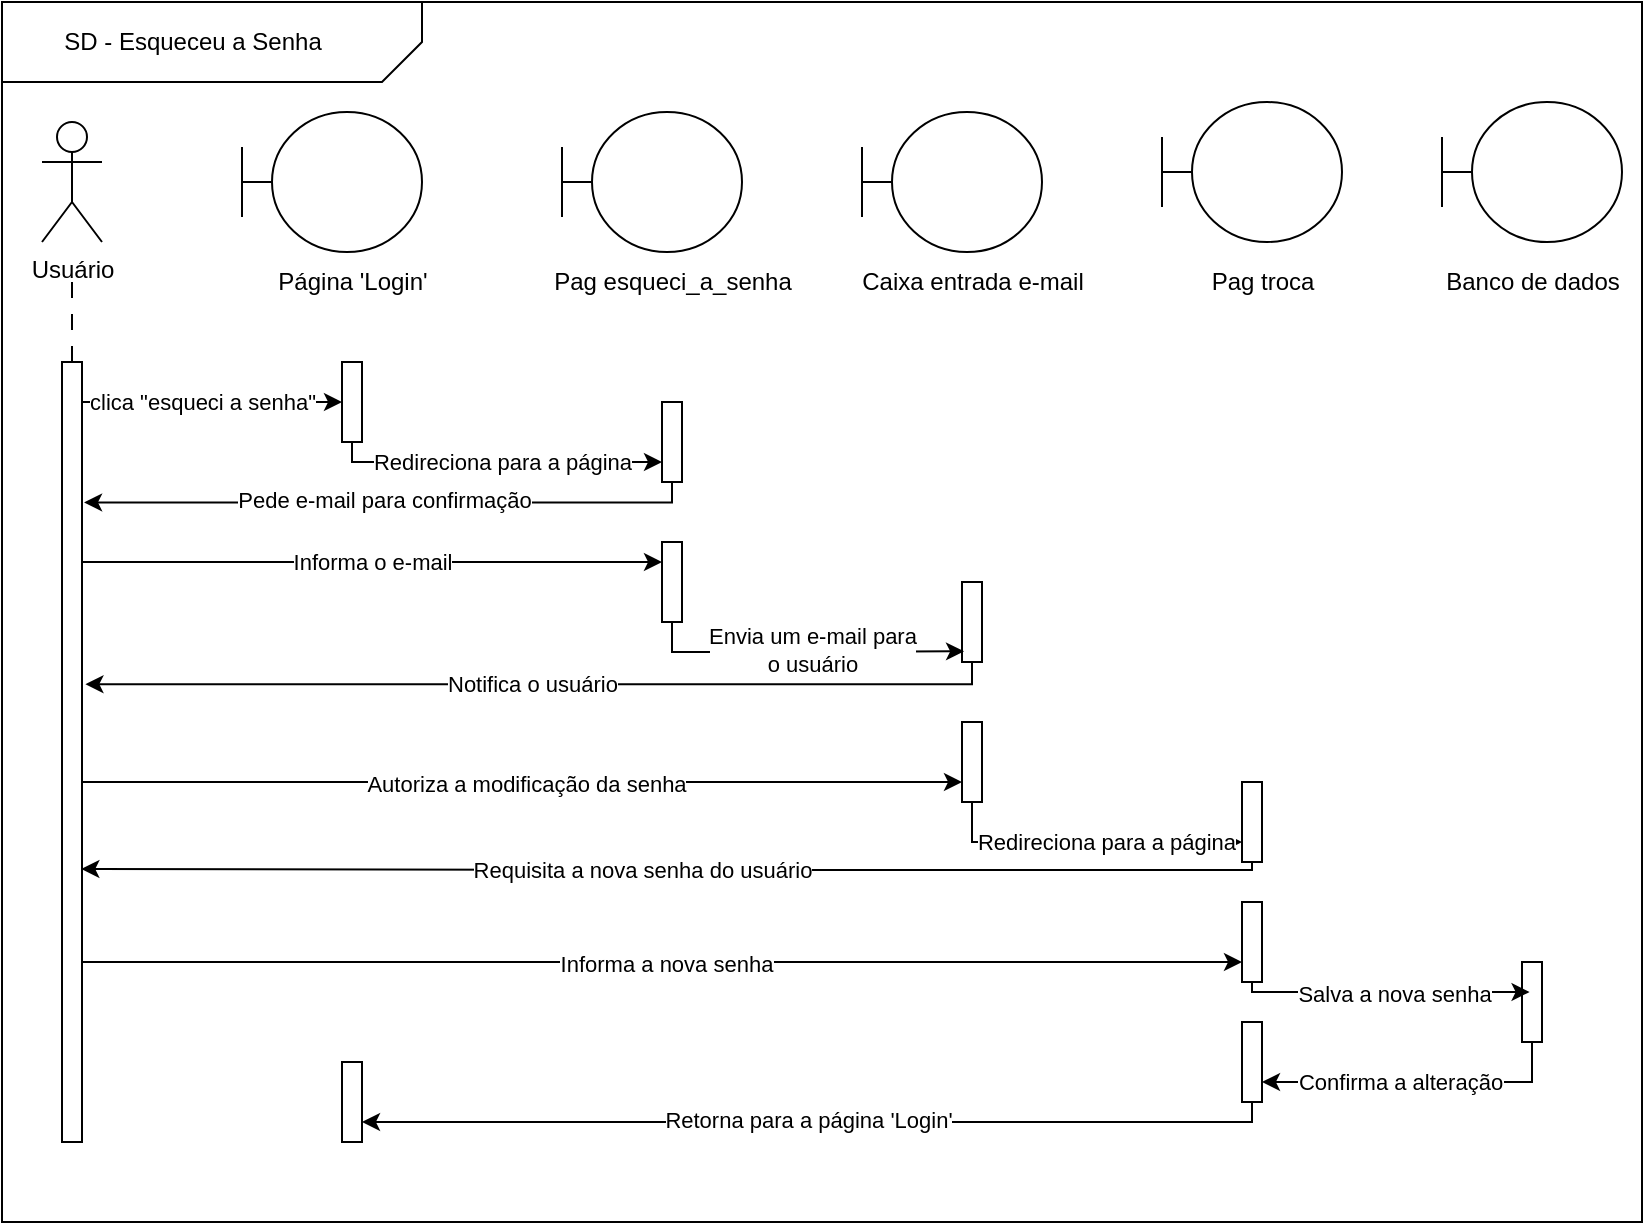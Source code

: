 <mxfile version="26.0.16">
  <diagram name="Página-1" id="_5fftt1NveOdh7UPE1oT">
    <mxGraphModel grid="1" page="1" gridSize="10" guides="1" tooltips="1" connect="1" arrows="1" fold="1" pageScale="1" pageWidth="827" pageHeight="1169" math="0" shadow="0">
      <root>
        <mxCell id="0" />
        <mxCell id="1" parent="0" />
        <mxCell id="J-mRe-XBExfxb0qGxRH3-1" value="" style="rounded=0;whiteSpace=wrap;html=1;" vertex="1" parent="1">
          <mxGeometry x="10" width="820" height="610" as="geometry" />
        </mxCell>
        <mxCell id="J-mRe-XBExfxb0qGxRH3-2" value="" style="verticalLabelPosition=bottom;verticalAlign=top;html=1;shape=card;whiteSpace=wrap;size=20;arcSize=12;rotation=-180;" vertex="1" parent="1">
          <mxGeometry x="10" width="210" height="40" as="geometry" />
        </mxCell>
        <mxCell id="J-mRe-XBExfxb0qGxRH3-3" value="SD - Esqueceu a Senha" style="text;html=1;align=center;verticalAlign=middle;resizable=0;points=[];autosize=1;strokeColor=none;fillColor=none;" vertex="1" parent="1">
          <mxGeometry x="30" y="5" width="150" height="30" as="geometry" />
        </mxCell>
        <mxCell id="J-mRe-XBExfxb0qGxRH3-4" value="Usuário" style="shape=umlActor;verticalLabelPosition=bottom;verticalAlign=top;html=1;outlineConnect=0;" vertex="1" parent="1">
          <mxGeometry x="30" y="60" width="30" height="60" as="geometry" />
        </mxCell>
        <mxCell id="J-mRe-XBExfxb0qGxRH3-7" value="" style="shape=umlBoundary;whiteSpace=wrap;html=1;" vertex="1" parent="1">
          <mxGeometry x="130" y="55" width="90" height="70" as="geometry" />
        </mxCell>
        <mxCell id="J-mRe-XBExfxb0qGxRH3-8" value="" style="shape=umlBoundary;whiteSpace=wrap;html=1;" vertex="1" parent="1">
          <mxGeometry x="290" y="55" width="90" height="70" as="geometry" />
        </mxCell>
        <mxCell id="J-mRe-XBExfxb0qGxRH3-9" value="&lt;span style=&quot;color: rgba(0, 0, 0, 0); font-family: monospace; font-size: 0px; text-align: start; text-wrap-mode: nowrap;&quot;&gt;%3CmxGraphModel%3E%3Croot%3E%3CmxCell%20id%3D%220%22%2F%3E%3CmxCell%20id%3D%221%22%20parent%3D%220%22%2F%3E%3CmxCell%20id%3D%222%22%20value%3D%22%22%20style%3D%22shape%3DumlBoundary%3BwhiteSpace%3Dwrap%3Bhtml%3D1%3B%22%20vertex%3D%221%22%20parent%3D%221%22%3E%3CmxGeometry%20x%3D%22440%22%20y%3D%2255%22%20width%3D%2290%22%20height%3D%2270%22%20as%3D%22geometry%22%2F%3E%3C%2FmxCell%3E%3C%2Froot%3E%3C%2FmxGraphModel%3E&lt;/span&gt;" style="shape=umlBoundary;whiteSpace=wrap;html=1;" vertex="1" parent="1">
          <mxGeometry x="440" y="55" width="90" height="70" as="geometry" />
        </mxCell>
        <mxCell id="J-mRe-XBExfxb0qGxRH3-10" value="Página &#39;Login&#39;" style="text;html=1;align=center;verticalAlign=middle;resizable=0;points=[];autosize=1;strokeColor=none;fillColor=none;" vertex="1" parent="1">
          <mxGeometry x="135" y="125" width="100" height="30" as="geometry" />
        </mxCell>
        <mxCell id="J-mRe-XBExfxb0qGxRH3-11" value="Pag esqueci_a_senha" style="text;html=1;align=center;verticalAlign=middle;resizable=0;points=[];autosize=1;strokeColor=none;fillColor=none;" vertex="1" parent="1">
          <mxGeometry x="275" y="125" width="140" height="30" as="geometry" />
        </mxCell>
        <mxCell id="J-mRe-XBExfxb0qGxRH3-12" value="Caixa entrada e-mail" style="text;html=1;align=center;verticalAlign=middle;resizable=0;points=[];autosize=1;strokeColor=none;fillColor=none;" vertex="1" parent="1">
          <mxGeometry x="430" y="125" width="130" height="30" as="geometry" />
        </mxCell>
        <mxCell id="J-mRe-XBExfxb0qGxRH3-13" value="" style="shape=umlBoundary;whiteSpace=wrap;html=1;" vertex="1" parent="1">
          <mxGeometry x="590" y="50" width="90" height="70" as="geometry" />
        </mxCell>
        <mxCell id="J-mRe-XBExfxb0qGxRH3-14" value="Pag troca" style="text;html=1;align=center;verticalAlign=middle;resizable=0;points=[];autosize=1;strokeColor=none;fillColor=none;" vertex="1" parent="1">
          <mxGeometry x="605" y="125" width="70" height="30" as="geometry" />
        </mxCell>
        <mxCell id="J-mRe-XBExfxb0qGxRH3-15" value="" style="shape=umlBoundary;whiteSpace=wrap;html=1;" vertex="1" parent="1">
          <mxGeometry x="730" y="50" width="90" height="70" as="geometry" />
        </mxCell>
        <mxCell id="J-mRe-XBExfxb0qGxRH3-16" value="Banco de dados" style="text;html=1;align=center;verticalAlign=middle;resizable=0;points=[];autosize=1;strokeColor=none;fillColor=none;" vertex="1" parent="1">
          <mxGeometry x="720" y="125" width="110" height="30" as="geometry" />
        </mxCell>
        <mxCell id="J-mRe-XBExfxb0qGxRH3-22" style="edgeStyle=orthogonalEdgeStyle;rounded=0;orthogonalLoop=1;jettySize=auto;html=1;dashed=1;dashPattern=8 8;endArrow=none;startFill=0;" edge="1" parent="1" source="J-mRe-XBExfxb0qGxRH3-18">
          <mxGeometry relative="1" as="geometry">
            <mxPoint x="45" y="140" as="targetPoint" />
          </mxGeometry>
        </mxCell>
        <mxCell id="J-mRe-XBExfxb0qGxRH3-24" style="edgeStyle=orthogonalEdgeStyle;rounded=0;orthogonalLoop=1;jettySize=auto;html=1;entryX=0;entryY=0.5;entryDx=0;entryDy=0;" edge="1" parent="1" source="J-mRe-XBExfxb0qGxRH3-18" target="J-mRe-XBExfxb0qGxRH3-23">
          <mxGeometry relative="1" as="geometry">
            <Array as="points">
              <mxPoint x="90" y="200" />
              <mxPoint x="90" y="200" />
            </Array>
          </mxGeometry>
        </mxCell>
        <mxCell id="J-mRe-XBExfxb0qGxRH3-31" value="clica &quot;esqueci a senha&quot;" style="edgeLabel;html=1;align=center;verticalAlign=middle;resizable=0;points=[];" connectable="0" vertex="1" parent="J-mRe-XBExfxb0qGxRH3-24">
          <mxGeometry x="-0.031" relative="1" as="geometry">
            <mxPoint x="-3" as="offset" />
          </mxGeometry>
        </mxCell>
        <mxCell id="J-mRe-XBExfxb0qGxRH3-72" style="edgeStyle=orthogonalEdgeStyle;rounded=0;orthogonalLoop=1;jettySize=auto;html=1;entryX=0;entryY=0.25;entryDx=0;entryDy=0;" edge="1" parent="1" source="J-mRe-XBExfxb0qGxRH3-18" target="J-mRe-XBExfxb0qGxRH3-70">
          <mxGeometry relative="1" as="geometry">
            <Array as="points">
              <mxPoint x="120" y="280" />
              <mxPoint x="120" y="280" />
            </Array>
          </mxGeometry>
        </mxCell>
        <mxCell id="J-mRe-XBExfxb0qGxRH3-74" value="&lt;span style=&quot;color: rgba(0, 0, 0, 0); font-family: monospace; font-size: 0px; text-align: start; background-color: rgb(251, 251, 251);&quot;&gt;%3CmxGraphModel%3E%3Croot%3E%3CmxCell%20id%3D%220%22%2F%3E%3CmxCell%20id%3D%221%22%20parent%3D%220%22%2F%3E%3CmxCell%20id%3D%222%22%20value%3D%22%22%20style%3D%22rounded%3D0%3BwhiteSpace%3Dwrap%3Bhtml%3D1%3B%22%20vertex%3D%221%22%20parent%3D%221%22%3E%3CmxGeometry%20x%3D%22340%22%20y%3D%22200%22%20width%3D%2210%22%20height%3D%2240%22%20as%3D%22geometry%22%2F%3E%3C%2FmxCell%3E%3C%2Froot%3E%3C%2FmxGraphModelInfo&lt;/span&gt;" style="edgeLabel;html=1;align=center;verticalAlign=middle;resizable=0;points=[];" connectable="0" vertex="1" parent="J-mRe-XBExfxb0qGxRH3-72">
          <mxGeometry x="0.03" y="-1" relative="1" as="geometry">
            <mxPoint as="offset" />
          </mxGeometry>
        </mxCell>
        <mxCell id="J-mRe-XBExfxb0qGxRH3-76" value="Informa o e-mail" style="edgeLabel;html=1;align=center;verticalAlign=middle;resizable=0;points=[];" connectable="0" vertex="1" parent="J-mRe-XBExfxb0qGxRH3-72">
          <mxGeometry x="-0.004" relative="1" as="geometry">
            <mxPoint as="offset" />
          </mxGeometry>
        </mxCell>
        <mxCell id="J-mRe-XBExfxb0qGxRH3-81" style="edgeStyle=orthogonalEdgeStyle;rounded=0;orthogonalLoop=1;jettySize=auto;html=1;entryX=0;entryY=0.75;entryDx=0;entryDy=0;" edge="1" parent="1" source="J-mRe-XBExfxb0qGxRH3-18" target="J-mRe-XBExfxb0qGxRH3-49">
          <mxGeometry relative="1" as="geometry">
            <Array as="points">
              <mxPoint x="45" y="390" />
            </Array>
          </mxGeometry>
        </mxCell>
        <mxCell id="J-mRe-XBExfxb0qGxRH3-85" value="Autoriza a modificação da senha" style="edgeLabel;html=1;align=center;verticalAlign=middle;resizable=0;points=[];" connectable="0" vertex="1" parent="J-mRe-XBExfxb0qGxRH3-81">
          <mxGeometry x="0.007" y="-1" relative="1" as="geometry">
            <mxPoint as="offset" />
          </mxGeometry>
        </mxCell>
        <mxCell id="J-mRe-XBExfxb0qGxRH3-99" style="edgeStyle=orthogonalEdgeStyle;rounded=0;orthogonalLoop=1;jettySize=auto;html=1;entryX=0;entryY=0.75;entryDx=0;entryDy=0;" edge="1" parent="1" source="J-mRe-XBExfxb0qGxRH3-18" target="J-mRe-XBExfxb0qGxRH3-36">
          <mxGeometry relative="1" as="geometry">
            <Array as="points">
              <mxPoint x="230" y="480" />
              <mxPoint x="230" y="480" />
            </Array>
          </mxGeometry>
        </mxCell>
        <mxCell id="J-mRe-XBExfxb0qGxRH3-100" value="Informa a nova senha" style="edgeLabel;html=1;align=center;verticalAlign=middle;resizable=0;points=[];" connectable="0" vertex="1" parent="J-mRe-XBExfxb0qGxRH3-99">
          <mxGeometry x="0.007" y="-1" relative="1" as="geometry">
            <mxPoint as="offset" />
          </mxGeometry>
        </mxCell>
        <mxCell id="J-mRe-XBExfxb0qGxRH3-18" value="" style="rounded=0;whiteSpace=wrap;html=1;" vertex="1" parent="1">
          <mxGeometry x="40" y="180" width="10" height="390" as="geometry" />
        </mxCell>
        <mxCell id="J-mRe-XBExfxb0qGxRH3-37" style="edgeStyle=orthogonalEdgeStyle;rounded=0;orthogonalLoop=1;jettySize=auto;html=1;entryX=0;entryY=0.75;entryDx=0;entryDy=0;" edge="1" parent="1" source="J-mRe-XBExfxb0qGxRH3-23" target="J-mRe-XBExfxb0qGxRH3-32">
          <mxGeometry relative="1" as="geometry">
            <Array as="points">
              <mxPoint x="185" y="230" />
            </Array>
          </mxGeometry>
        </mxCell>
        <mxCell id="J-mRe-XBExfxb0qGxRH3-38" value="Redireciona para a página" style="edgeLabel;html=1;align=center;verticalAlign=middle;resizable=0;points=[];" connectable="0" vertex="1" parent="J-mRe-XBExfxb0qGxRH3-37">
          <mxGeometry x="0.091" relative="1" as="geometry">
            <mxPoint x="-5" as="offset" />
          </mxGeometry>
        </mxCell>
        <mxCell id="J-mRe-XBExfxb0qGxRH3-23" value="" style="rounded=0;whiteSpace=wrap;html=1;" vertex="1" parent="1">
          <mxGeometry x="180" y="180" width="10" height="40" as="geometry" />
        </mxCell>
        <mxCell id="J-mRe-XBExfxb0qGxRH3-32" value="" style="rounded=0;whiteSpace=wrap;html=1;" vertex="1" parent="1">
          <mxGeometry x="340" y="200" width="10" height="40" as="geometry" />
        </mxCell>
        <mxCell id="J-mRe-XBExfxb0qGxRH3-33" value="" style="rounded=0;whiteSpace=wrap;html=1;" vertex="1" parent="1">
          <mxGeometry x="490" y="290" width="10" height="40" as="geometry" />
        </mxCell>
        <mxCell id="J-mRe-XBExfxb0qGxRH3-34" value="" style="rounded=0;whiteSpace=wrap;html=1;" vertex="1" parent="1">
          <mxGeometry x="630" y="390" width="10" height="40" as="geometry" />
        </mxCell>
        <mxCell id="J-mRe-XBExfxb0qGxRH3-36" value="" style="rounded=0;whiteSpace=wrap;html=1;" vertex="1" parent="1">
          <mxGeometry x="630" y="450" width="10" height="40" as="geometry" />
        </mxCell>
        <mxCell id="J-mRe-XBExfxb0qGxRH3-83" style="edgeStyle=orthogonalEdgeStyle;rounded=0;orthogonalLoop=1;jettySize=auto;html=1;entryX=0;entryY=0.75;entryDx=0;entryDy=0;" edge="1" parent="1" source="J-mRe-XBExfxb0qGxRH3-49" target="J-mRe-XBExfxb0qGxRH3-34">
          <mxGeometry relative="1" as="geometry">
            <Array as="points">
              <mxPoint x="495" y="420" />
            </Array>
          </mxGeometry>
        </mxCell>
        <mxCell id="J-mRe-XBExfxb0qGxRH3-84" value="Redireciona para a página" style="edgeLabel;html=1;align=center;verticalAlign=middle;resizable=0;points=[];" connectable="0" vertex="1" parent="J-mRe-XBExfxb0qGxRH3-83">
          <mxGeometry x="0.115" relative="1" as="geometry">
            <mxPoint as="offset" />
          </mxGeometry>
        </mxCell>
        <mxCell id="J-mRe-XBExfxb0qGxRH3-49" value="" style="rounded=0;whiteSpace=wrap;html=1;" vertex="1" parent="1">
          <mxGeometry x="490" y="360" width="10" height="40" as="geometry" />
        </mxCell>
        <mxCell id="J-mRe-XBExfxb0qGxRH3-70" value="" style="rounded=0;whiteSpace=wrap;html=1;" vertex="1" parent="1">
          <mxGeometry x="340" y="270" width="10" height="40" as="geometry" />
        </mxCell>
        <mxCell id="J-mRe-XBExfxb0qGxRH3-77" style="edgeStyle=orthogonalEdgeStyle;rounded=0;orthogonalLoop=1;jettySize=auto;html=1;entryX=0.103;entryY=0.866;entryDx=0;entryDy=0;entryPerimeter=0;" edge="1" parent="1" source="J-mRe-XBExfxb0qGxRH3-70" target="J-mRe-XBExfxb0qGxRH3-33">
          <mxGeometry relative="1" as="geometry">
            <Array as="points">
              <mxPoint x="345" y="325" />
              <mxPoint x="420" y="325" />
            </Array>
          </mxGeometry>
        </mxCell>
        <mxCell id="J-mRe-XBExfxb0qGxRH3-78" value="Envia um e-mail para&lt;div&gt;o usuário&lt;/div&gt;" style="edgeLabel;html=1;align=center;verticalAlign=middle;resizable=0;points=[];" connectable="0" vertex="1" parent="J-mRe-XBExfxb0qGxRH3-77">
          <mxGeometry x="0.049" y="1" relative="1" as="geometry">
            <mxPoint as="offset" />
          </mxGeometry>
        </mxCell>
        <mxCell id="J-mRe-XBExfxb0qGxRH3-103" style="edgeStyle=orthogonalEdgeStyle;rounded=0;orthogonalLoop=1;jettySize=auto;html=1;entryX=1;entryY=0.75;entryDx=0;entryDy=0;" edge="1" parent="1" source="J-mRe-XBExfxb0qGxRH3-90" target="J-mRe-XBExfxb0qGxRH3-91">
          <mxGeometry relative="1" as="geometry">
            <Array as="points">
              <mxPoint x="775" y="540" />
            </Array>
          </mxGeometry>
        </mxCell>
        <mxCell id="J-mRe-XBExfxb0qGxRH3-104" value="Confirma a alteração" style="edgeLabel;html=1;align=center;verticalAlign=middle;resizable=0;points=[];" connectable="0" vertex="1" parent="J-mRe-XBExfxb0qGxRH3-103">
          <mxGeometry x="0.119" relative="1" as="geometry">
            <mxPoint as="offset" />
          </mxGeometry>
        </mxCell>
        <mxCell id="J-mRe-XBExfxb0qGxRH3-90" value="" style="rounded=0;whiteSpace=wrap;html=1;" vertex="1" parent="1">
          <mxGeometry x="770" y="480" width="10" height="40" as="geometry" />
        </mxCell>
        <mxCell id="J-mRe-XBExfxb0qGxRH3-106" style="edgeStyle=orthogonalEdgeStyle;rounded=0;orthogonalLoop=1;jettySize=auto;html=1;entryX=1;entryY=0.75;entryDx=0;entryDy=0;" edge="1" parent="1" source="J-mRe-XBExfxb0qGxRH3-91" target="J-mRe-XBExfxb0qGxRH3-92">
          <mxGeometry relative="1" as="geometry">
            <Array as="points">
              <mxPoint x="635" y="560" />
            </Array>
          </mxGeometry>
        </mxCell>
        <mxCell id="J-mRe-XBExfxb0qGxRH3-107" value="Retorna para a página &#39;Login&#39;" style="edgeLabel;html=1;align=center;verticalAlign=middle;resizable=0;points=[];" connectable="0" vertex="1" parent="J-mRe-XBExfxb0qGxRH3-106">
          <mxGeometry x="0.019" y="-1" relative="1" as="geometry">
            <mxPoint as="offset" />
          </mxGeometry>
        </mxCell>
        <mxCell id="J-mRe-XBExfxb0qGxRH3-91" value="" style="rounded=0;whiteSpace=wrap;html=1;" vertex="1" parent="1">
          <mxGeometry x="630" y="510" width="10" height="40" as="geometry" />
        </mxCell>
        <mxCell id="J-mRe-XBExfxb0qGxRH3-92" value="" style="rounded=0;whiteSpace=wrap;html=1;" vertex="1" parent="1">
          <mxGeometry x="180" y="530" width="10" height="40" as="geometry" />
        </mxCell>
        <mxCell id="J-mRe-XBExfxb0qGxRH3-93" style="edgeStyle=orthogonalEdgeStyle;rounded=0;orthogonalLoop=1;jettySize=auto;html=1;entryX=1.103;entryY=0.18;entryDx=0;entryDy=0;entryPerimeter=0;" edge="1" parent="1" source="J-mRe-XBExfxb0qGxRH3-32" target="J-mRe-XBExfxb0qGxRH3-18">
          <mxGeometry relative="1" as="geometry">
            <Array as="points">
              <mxPoint x="345" y="250" />
            </Array>
          </mxGeometry>
        </mxCell>
        <mxCell id="J-mRe-XBExfxb0qGxRH3-94" value="Pede e-mail para confirmação" style="edgeLabel;html=1;align=center;verticalAlign=middle;resizable=0;points=[];" connectable="0" vertex="1" parent="J-mRe-XBExfxb0qGxRH3-93">
          <mxGeometry x="0.011" y="-1" relative="1" as="geometry">
            <mxPoint as="offset" />
          </mxGeometry>
        </mxCell>
        <mxCell id="J-mRe-XBExfxb0qGxRH3-95" style="edgeStyle=orthogonalEdgeStyle;rounded=0;orthogonalLoop=1;jettySize=auto;html=1;entryX=1.172;entryY=0.413;entryDx=0;entryDy=0;entryPerimeter=0;" edge="1" parent="1" source="J-mRe-XBExfxb0qGxRH3-33" target="J-mRe-XBExfxb0qGxRH3-18">
          <mxGeometry relative="1" as="geometry">
            <Array as="points">
              <mxPoint x="495" y="341" />
            </Array>
          </mxGeometry>
        </mxCell>
        <mxCell id="J-mRe-XBExfxb0qGxRH3-96" value="Notifica o usuário" style="edgeLabel;html=1;align=center;verticalAlign=middle;resizable=0;points=[];" connectable="0" vertex="1" parent="J-mRe-XBExfxb0qGxRH3-95">
          <mxGeometry x="0.019" relative="1" as="geometry">
            <mxPoint as="offset" />
          </mxGeometry>
        </mxCell>
        <mxCell id="J-mRe-XBExfxb0qGxRH3-97" style="edgeStyle=orthogonalEdgeStyle;rounded=0;orthogonalLoop=1;jettySize=auto;html=1;entryX=0.966;entryY=0.65;entryDx=0;entryDy=0;entryPerimeter=0;" edge="1" parent="1" source="J-mRe-XBExfxb0qGxRH3-34" target="J-mRe-XBExfxb0qGxRH3-18">
          <mxGeometry relative="1" as="geometry">
            <Array as="points">
              <mxPoint x="635" y="434" />
              <mxPoint x="340" y="434" />
            </Array>
          </mxGeometry>
        </mxCell>
        <mxCell id="J-mRe-XBExfxb0qGxRH3-98" value="Requisita a nova senha do usuário" style="edgeLabel;html=1;align=center;verticalAlign=middle;resizable=0;points=[];" connectable="0" vertex="1" parent="J-mRe-XBExfxb0qGxRH3-97">
          <mxGeometry x="0.048" relative="1" as="geometry">
            <mxPoint as="offset" />
          </mxGeometry>
        </mxCell>
        <mxCell id="J-mRe-XBExfxb0qGxRH3-101" style="edgeStyle=orthogonalEdgeStyle;rounded=0;orthogonalLoop=1;jettySize=auto;html=1;entryX=0.379;entryY=0.375;entryDx=0;entryDy=0;entryPerimeter=0;" edge="1" parent="1" source="J-mRe-XBExfxb0qGxRH3-36" target="J-mRe-XBExfxb0qGxRH3-90">
          <mxGeometry relative="1" as="geometry">
            <Array as="points">
              <mxPoint x="635" y="495" />
            </Array>
          </mxGeometry>
        </mxCell>
        <mxCell id="J-mRe-XBExfxb0qGxRH3-102" value="Salva a nova senha" style="edgeLabel;html=1;align=center;verticalAlign=middle;resizable=0;points=[];" connectable="0" vertex="1" parent="J-mRe-XBExfxb0qGxRH3-101">
          <mxGeometry x="0.06" y="-1" relative="1" as="geometry">
            <mxPoint as="offset" />
          </mxGeometry>
        </mxCell>
      </root>
    </mxGraphModel>
  </diagram>
</mxfile>
